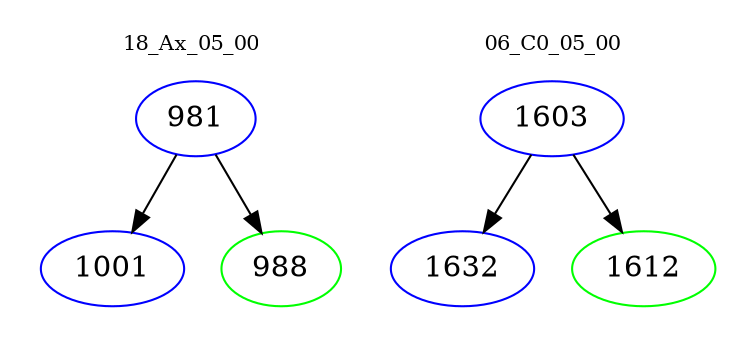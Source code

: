 digraph{
subgraph cluster_0 {
color = white
label = "18_Ax_05_00";
fontsize=10;
T0_981 [label="981", color="blue"]
T0_981 -> T0_1001 [color="black"]
T0_1001 [label="1001", color="blue"]
T0_981 -> T0_988 [color="black"]
T0_988 [label="988", color="green"]
}
subgraph cluster_1 {
color = white
label = "06_C0_05_00";
fontsize=10;
T1_1603 [label="1603", color="blue"]
T1_1603 -> T1_1632 [color="black"]
T1_1632 [label="1632", color="blue"]
T1_1603 -> T1_1612 [color="black"]
T1_1612 [label="1612", color="green"]
}
}
